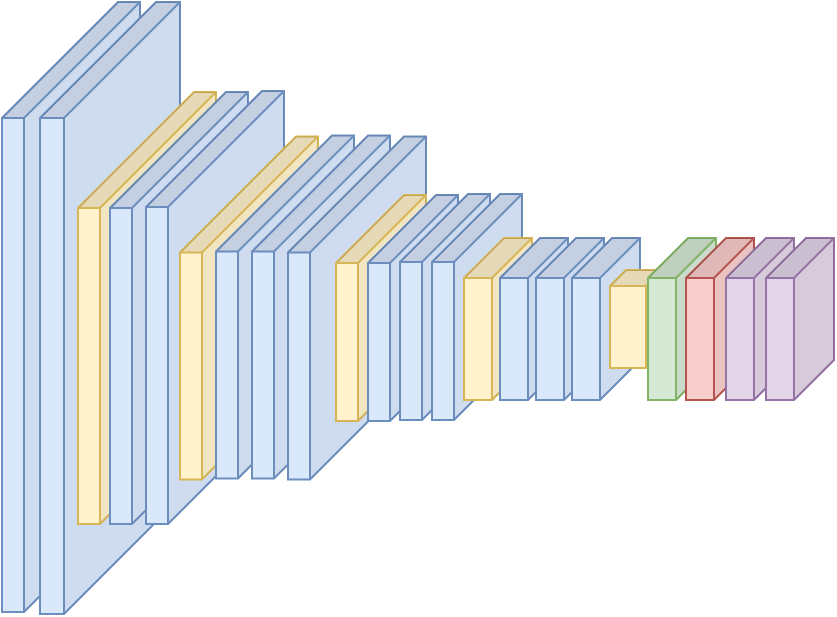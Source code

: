 <mxfile version="24.0.7" type="github">
  <diagram id="zFlVRU_5h1scILDpNqvU" name="Page-1">
    <mxGraphModel dx="1434" dy="785" grid="0" gridSize="10" guides="1" tooltips="1" connect="1" arrows="1" fold="1" page="1" pageScale="1" pageWidth="1654" pageHeight="1169" background="#FFFFFF" math="0" shadow="0">
      <root>
        <mxCell id="0" />
        <mxCell id="1" parent="0" />
        <mxCell id="fAfMOuDEGAaXCi6AJNAk-10" value="" style="shape=cube;whiteSpace=wrap;html=1;boundedLbl=1;backgroundOutline=1;darkOpacity=0.05;darkOpacity2=0.1;size=58;perimeterSpacing=0;strokeColor=#6c8ebf;fillColor=#dae8fc;direction=south;labelPadding=0;" parent="1" vertex="1">
          <mxGeometry x="68" y="143" width="69" height="305" as="geometry" />
        </mxCell>
        <mxCell id="YaG1ghF0Epi8K0uBQFao-6" value="" style="shape=cube;whiteSpace=wrap;html=1;boundedLbl=1;backgroundOutline=1;darkOpacity=0.05;darkOpacity2=0.1;size=58;perimeterSpacing=0;strokeColor=#6c8ebf;fillColor=#dae8fc;direction=south;labelPadding=0;" parent="1" vertex="1">
          <mxGeometry x="87" y="143" width="70" height="306" as="geometry" />
        </mxCell>
        <mxCell id="YaG1ghF0Epi8K0uBQFao-7" value="" style="shape=cube;whiteSpace=wrap;html=1;boundedLbl=1;backgroundOutline=1;darkOpacity=0.05;darkOpacity2=0.1;size=58;perimeterSpacing=0;strokeColor=#d6b656;fillColor=#fff2cc;direction=south;labelPadding=0;" parent="1" vertex="1">
          <mxGeometry x="106" y="188" width="69" height="216" as="geometry" />
        </mxCell>
        <mxCell id="YaG1ghF0Epi8K0uBQFao-8" value="" style="shape=cube;whiteSpace=wrap;html=1;boundedLbl=1;backgroundOutline=1;darkOpacity=0.05;darkOpacity2=0.1;size=58;perimeterSpacing=0;strokeColor=#6c8ebf;fillColor=#dae8fc;direction=south;labelPadding=0;" parent="1" vertex="1">
          <mxGeometry x="122" y="188" width="69" height="216" as="geometry" />
        </mxCell>
        <mxCell id="YaG1ghF0Epi8K0uBQFao-9" value="" style="shape=cube;whiteSpace=wrap;html=1;boundedLbl=1;backgroundOutline=1;darkOpacity=0.05;darkOpacity2=0.1;size=58;perimeterSpacing=0;strokeColor=#6c8ebf;fillColor=#dae8fc;direction=south;labelPadding=0;" parent="1" vertex="1">
          <mxGeometry x="140" y="187.5" width="69" height="216.5" as="geometry" />
        </mxCell>
        <mxCell id="YaG1ghF0Epi8K0uBQFao-10" value="" style="shape=cube;whiteSpace=wrap;html=1;boundedLbl=1;backgroundOutline=1;darkOpacity=0.05;darkOpacity2=0.1;size=58;perimeterSpacing=0;strokeColor=#d6b656;fillColor=#fff2cc;direction=south;labelPadding=0;" parent="1" vertex="1">
          <mxGeometry x="157" y="210.25" width="69" height="171.5" as="geometry" />
        </mxCell>
        <mxCell id="YaG1ghF0Epi8K0uBQFao-11" value="" style="shape=cube;whiteSpace=wrap;html=1;boundedLbl=1;backgroundOutline=1;darkOpacity=0.05;darkOpacity2=0.1;size=58;perimeterSpacing=0;strokeColor=#6c8ebf;fillColor=#dae8fc;direction=south;labelPadding=0;" parent="1" vertex="1">
          <mxGeometry x="175" y="209.75" width="69" height="171.5" as="geometry" />
        </mxCell>
        <mxCell id="YaG1ghF0Epi8K0uBQFao-12" value="" style="shape=cube;whiteSpace=wrap;html=1;boundedLbl=1;backgroundOutline=1;darkOpacity=0.05;darkOpacity2=0.1;size=58;perimeterSpacing=0;strokeColor=#6c8ebf;fillColor=#dae8fc;direction=south;labelPadding=0;" parent="1" vertex="1">
          <mxGeometry x="193" y="209.75" width="69" height="171.5" as="geometry" />
        </mxCell>
        <mxCell id="YaG1ghF0Epi8K0uBQFao-13" value="" style="shape=cube;whiteSpace=wrap;html=1;boundedLbl=1;backgroundOutline=1;darkOpacity=0.05;darkOpacity2=0.1;size=58;perimeterSpacing=0;strokeColor=#6c8ebf;fillColor=#dae8fc;direction=south;labelPadding=0;" parent="1" vertex="1">
          <mxGeometry x="211" y="210.25" width="69" height="171.5" as="geometry" />
        </mxCell>
        <mxCell id="YaG1ghF0Epi8K0uBQFao-14" value="" style="shape=cube;whiteSpace=wrap;html=1;boundedLbl=1;backgroundOutline=1;darkOpacity=0.05;darkOpacity2=0.1;size=34;perimeterSpacing=0;strokeColor=#d6b656;fillColor=#fff2cc;direction=south;labelPadding=0;" parent="1" vertex="1">
          <mxGeometry x="235" y="239.5" width="45" height="113" as="geometry" />
        </mxCell>
        <mxCell id="YaG1ghF0Epi8K0uBQFao-15" value="" style="shape=cube;whiteSpace=wrap;html=1;boundedLbl=1;backgroundOutline=1;darkOpacity=0.05;darkOpacity2=0.1;size=34;perimeterSpacing=0;strokeColor=#6c8ebf;fillColor=#dae8fc;direction=south;labelPadding=0;" parent="1" vertex="1">
          <mxGeometry x="251" y="239.5" width="45" height="113" as="geometry" />
        </mxCell>
        <mxCell id="YaG1ghF0Epi8K0uBQFao-16" value="" style="shape=cube;whiteSpace=wrap;html=1;boundedLbl=1;backgroundOutline=1;darkOpacity=0.05;darkOpacity2=0.1;size=34;perimeterSpacing=0;strokeColor=#6c8ebf;fillColor=#dae8fc;direction=south;labelPadding=0;" parent="1" vertex="1">
          <mxGeometry x="267" y="239" width="45" height="113" as="geometry" />
        </mxCell>
        <mxCell id="YaG1ghF0Epi8K0uBQFao-17" value="" style="shape=cube;whiteSpace=wrap;html=1;boundedLbl=1;backgroundOutline=1;darkOpacity=0.05;darkOpacity2=0.1;size=34;perimeterSpacing=0;strokeColor=#6c8ebf;fillColor=#dae8fc;direction=south;labelPadding=0;" parent="1" vertex="1">
          <mxGeometry x="283" y="239" width="45" height="113" as="geometry" />
        </mxCell>
        <mxCell id="YaG1ghF0Epi8K0uBQFao-18" value="" style="shape=cube;whiteSpace=wrap;html=1;boundedLbl=1;backgroundOutline=1;darkOpacity=0.05;darkOpacity2=0.1;size=20;perimeterSpacing=0;strokeColor=#d6b656;fillColor=#fff2cc;direction=south;labelPadding=0;" parent="1" vertex="1">
          <mxGeometry x="299" y="261" width="34" height="81" as="geometry" />
        </mxCell>
        <mxCell id="YaG1ghF0Epi8K0uBQFao-19" value="" style="shape=cube;whiteSpace=wrap;html=1;boundedLbl=1;backgroundOutline=1;darkOpacity=0.05;darkOpacity2=0.1;size=20;perimeterSpacing=0;strokeColor=#6c8ebf;fillColor=#dae8fc;direction=south;labelPadding=0;" parent="1" vertex="1">
          <mxGeometry x="317" y="261" width="34" height="81" as="geometry" />
        </mxCell>
        <mxCell id="YaG1ghF0Epi8K0uBQFao-20" value="" style="shape=cube;whiteSpace=wrap;html=1;boundedLbl=1;backgroundOutline=1;darkOpacity=0.05;darkOpacity2=0.1;size=20;perimeterSpacing=0;strokeColor=#6c8ebf;fillColor=#dae8fc;direction=south;labelPadding=0;" parent="1" vertex="1">
          <mxGeometry x="335" y="261" width="34" height="81" as="geometry" />
        </mxCell>
        <mxCell id="YaG1ghF0Epi8K0uBQFao-21" value="" style="shape=cube;whiteSpace=wrap;html=1;boundedLbl=1;backgroundOutline=1;darkOpacity=0.05;darkOpacity2=0.1;size=20;perimeterSpacing=0;strokeColor=#6c8ebf;fillColor=#dae8fc;direction=south;labelPadding=0;" parent="1" vertex="1">
          <mxGeometry x="353" y="261" width="34" height="81" as="geometry" />
        </mxCell>
        <mxCell id="YaG1ghF0Epi8K0uBQFao-22" value="" style="shape=cube;whiteSpace=wrap;html=1;boundedLbl=1;backgroundOutline=1;darkOpacity=0.05;darkOpacity2=0.1;size=8;perimeterSpacing=0;strokeColor=#d6b656;fillColor=#fff2cc;direction=south;labelPadding=0;" parent="1" vertex="1">
          <mxGeometry x="372" y="277" width="26" height="49" as="geometry" />
        </mxCell>
        <mxCell id="YaG1ghF0Epi8K0uBQFao-24" value="" style="shape=cube;whiteSpace=wrap;html=1;boundedLbl=1;backgroundOutline=1;darkOpacity=0.05;darkOpacity2=0.1;size=20;perimeterSpacing=0;strokeColor=#82b366;fillColor=#d5e8d4;direction=south;labelPadding=0;" parent="1" vertex="1">
          <mxGeometry x="391" y="261" width="34" height="81" as="geometry" />
        </mxCell>
        <mxCell id="YaG1ghF0Epi8K0uBQFao-25" value="" style="shape=cube;whiteSpace=wrap;html=1;boundedLbl=1;backgroundOutline=1;darkOpacity=0.05;darkOpacity2=0.1;size=20;perimeterSpacing=0;strokeColor=#b85450;fillColor=#f8cecc;direction=south;labelPadding=0;" parent="1" vertex="1">
          <mxGeometry x="410" y="261" width="34" height="81" as="geometry" />
        </mxCell>
        <mxCell id="YaG1ghF0Epi8K0uBQFao-27" value="" style="shape=cube;whiteSpace=wrap;html=1;boundedLbl=1;backgroundOutline=1;darkOpacity=0.05;darkOpacity2=0.1;size=20;perimeterSpacing=0;strokeColor=#9673a6;fillColor=#e1d5e7;direction=south;labelPadding=0;" parent="1" vertex="1">
          <mxGeometry x="430" y="261" width="34" height="81" as="geometry" />
        </mxCell>
        <mxCell id="YaG1ghF0Epi8K0uBQFao-28" value="" style="shape=cube;whiteSpace=wrap;html=1;boundedLbl=1;backgroundOutline=1;darkOpacity=0.05;darkOpacity2=0.1;size=20;perimeterSpacing=0;strokeColor=#9673a6;fillColor=#e1d5e7;direction=south;labelPadding=0;" parent="1" vertex="1">
          <mxGeometry x="450" y="261" width="34" height="81" as="geometry" />
        </mxCell>
      </root>
    </mxGraphModel>
  </diagram>
</mxfile>
